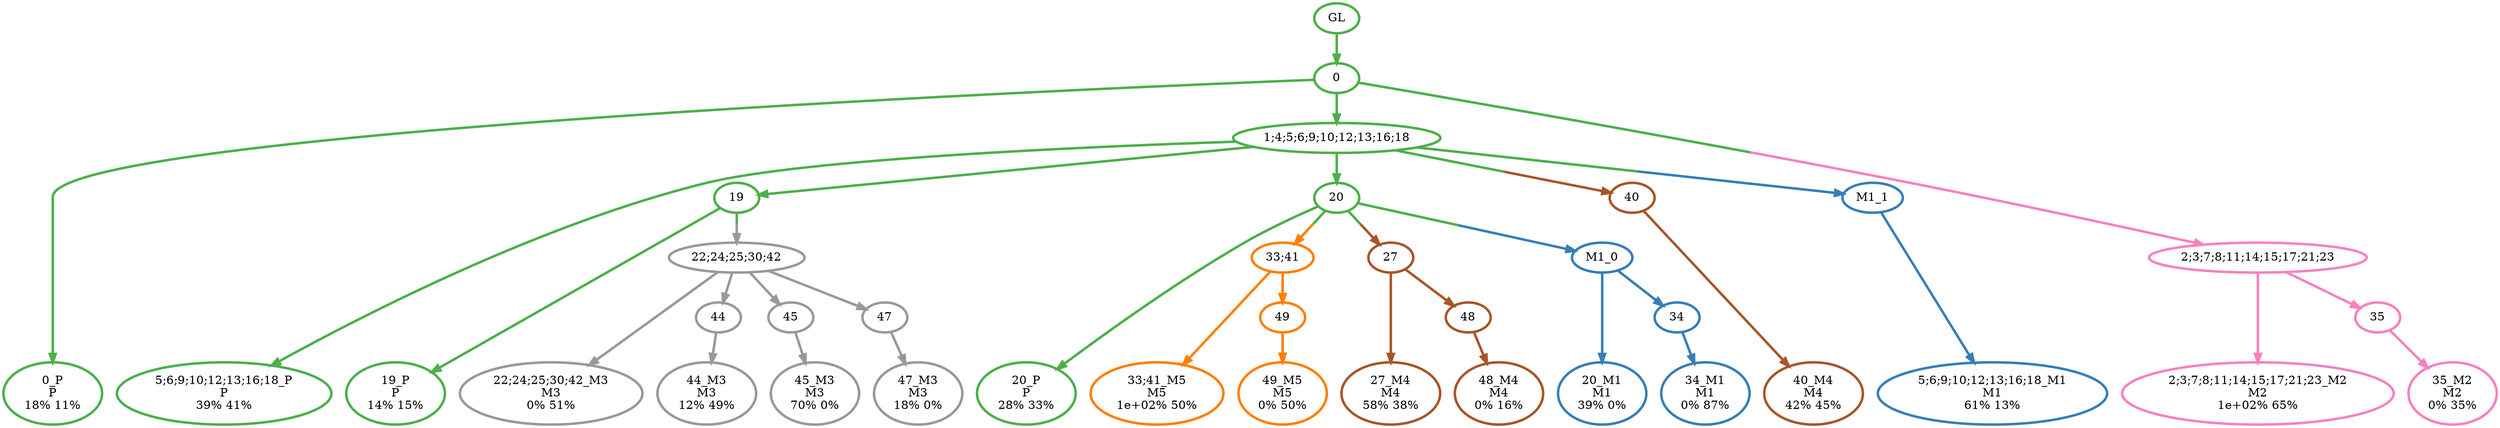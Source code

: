 digraph T {
	{
		rank=same
		34 [penwidth=3,colorscheme=set19,color=3,label="0_P\nP\n18% 11%"]
		32 [penwidth=3,colorscheme=set19,color=3,label="5;6;9;10;12;13;16;18_P\nP\n39% 41%"]
		30 [penwidth=3,colorscheme=set19,color=3,label="19_P\nP\n14% 15%"]
		28 [penwidth=3,colorscheme=set19,color=3,label="20_P\nP\n28% 33%"]
		27 [penwidth=3,colorscheme=set19,color=2,label="5;6;9;10;12;13;16;18_M1\nM1\n61% 13%"]
		26 [penwidth=3,colorscheme=set19,color=2,label="20_M1\nM1\n39% 0%"]
		24 [penwidth=3,colorscheme=set19,color=2,label="34_M1\nM1\n0% 87%"]
		23 [penwidth=3,colorscheme=set19,color=8,label="2;3;7;8;11;14;15;17;21;23_M2\nM2\n1e+02% 65%"]
		21 [penwidth=3,colorscheme=set19,color=8,label="35_M2\nM2\n0% 35%"]
		20 [penwidth=3,colorscheme=set19,color=9,label="22;24;25;30;42_M3\nM3\n0% 51%"]
		18 [penwidth=3,colorscheme=set19,color=9,label="44_M3\nM3\n12% 49%"]
		16 [penwidth=3,colorscheme=set19,color=9,label="45_M3\nM3\n70% 0%"]
		14 [penwidth=3,colorscheme=set19,color=9,label="47_M3\nM3\n18% 0%"]
		13 [penwidth=3,colorscheme=set19,color=7,label="27_M4\nM4\n58% 38%"]
		11 [penwidth=3,colorscheme=set19,color=7,label="48_M4\nM4\n0% 16%"]
		10 [penwidth=3,colorscheme=set19,color=7,label="40_M4\nM4\n42% 45%"]
		9 [penwidth=3,colorscheme=set19,color=5,label="33;41_M5\nM5\n1e+02% 50%"]
		7 [penwidth=3,colorscheme=set19,color=5,label="49_M5\nM5\n0% 50%"]
	}
	36 [penwidth=3,colorscheme=set19,color=3,label="GL"]
	35 [penwidth=3,colorscheme=set19,color=3,label="0"]
	33 [penwidth=3,colorscheme=set19,color=3,label="1;4;5;6;9;10;12;13;16;18"]
	31 [penwidth=3,colorscheme=set19,color=3,label="19"]
	29 [penwidth=3,colorscheme=set19,color=3,label="20"]
	25 [penwidth=3,colorscheme=set19,color=2,label="34"]
	22 [penwidth=3,colorscheme=set19,color=8,label="35"]
	19 [penwidth=3,colorscheme=set19,color=9,label="44"]
	17 [penwidth=3,colorscheme=set19,color=9,label="45"]
	15 [penwidth=3,colorscheme=set19,color=9,label="47"]
	12 [penwidth=3,colorscheme=set19,color=7,label="48"]
	8 [penwidth=3,colorscheme=set19,color=5,label="49"]
	6 [penwidth=3,colorscheme=set19,color=5,label="33;41"]
	5 [penwidth=3,colorscheme=set19,color=7,label="40"]
	4 [penwidth=3,colorscheme=set19,color=7,label="27"]
	3 [penwidth=3,colorscheme=set19,color=9,label="22;24;25;30;42"]
	2 [penwidth=3,colorscheme=set19,color=2,label="M1_0"]
	1 [penwidth=3,colorscheme=set19,color=2,label="M1_1"]
	0 [penwidth=3,colorscheme=set19,color=8,label="2;3;7;8;11;14;15;17;21;23"]
	36 -> 35 [penwidth=3,colorscheme=set19,color=3]
	35 -> 34 [penwidth=3,colorscheme=set19,color=3]
	35 -> 33 [penwidth=3,colorscheme=set19,color=3]
	35 -> 0 [penwidth=3,colorscheme=set19,color="3;0.5:8"]
	33 -> 32 [penwidth=3,colorscheme=set19,color=3]
	33 -> 31 [penwidth=3,colorscheme=set19,color=3]
	33 -> 29 [penwidth=3,colorscheme=set19,color=3]
	33 -> 1 [penwidth=3,colorscheme=set19,color="3;0.5:2"]
	33 -> 5 [penwidth=3,colorscheme=set19,color="3;0.5:7"]
	31 -> 30 [penwidth=3,colorscheme=set19,color=3]
	31 -> 3 [penwidth=3,colorscheme=set19,color="3;0.5:9"]
	29 -> 28 [penwidth=3,colorscheme=set19,color=3]
	29 -> 2 [penwidth=3,colorscheme=set19,color="3;0.5:2"]
	29 -> 6 [penwidth=3,colorscheme=set19,color="3;0.5:5"]
	29 -> 4 [penwidth=3,colorscheme=set19,color="3;0.5:7"]
	25 -> 24 [penwidth=3,colorscheme=set19,color=2]
	22 -> 21 [penwidth=3,colorscheme=set19,color=8]
	19 -> 18 [penwidth=3,colorscheme=set19,color=9]
	17 -> 16 [penwidth=3,colorscheme=set19,color=9]
	15 -> 14 [penwidth=3,colorscheme=set19,color=9]
	12 -> 11 [penwidth=3,colorscheme=set19,color=7]
	8 -> 7 [penwidth=3,colorscheme=set19,color=5]
	6 -> 9 [penwidth=3,colorscheme=set19,color=5]
	6 -> 8 [penwidth=3,colorscheme=set19,color=5]
	5 -> 10 [penwidth=3,colorscheme=set19,color=7]
	4 -> 13 [penwidth=3,colorscheme=set19,color=7]
	4 -> 12 [penwidth=3,colorscheme=set19,color=7]
	3 -> 20 [penwidth=3,colorscheme=set19,color=9]
	3 -> 19 [penwidth=3,colorscheme=set19,color=9]
	3 -> 17 [penwidth=3,colorscheme=set19,color=9]
	3 -> 15 [penwidth=3,colorscheme=set19,color=9]
	2 -> 26 [penwidth=3,colorscheme=set19,color=2]
	2 -> 25 [penwidth=3,colorscheme=set19,color=2]
	1 -> 27 [penwidth=3,colorscheme=set19,color=2]
	0 -> 23 [penwidth=3,colorscheme=set19,color=8]
	0 -> 22 [penwidth=3,colorscheme=set19,color=8]
}
